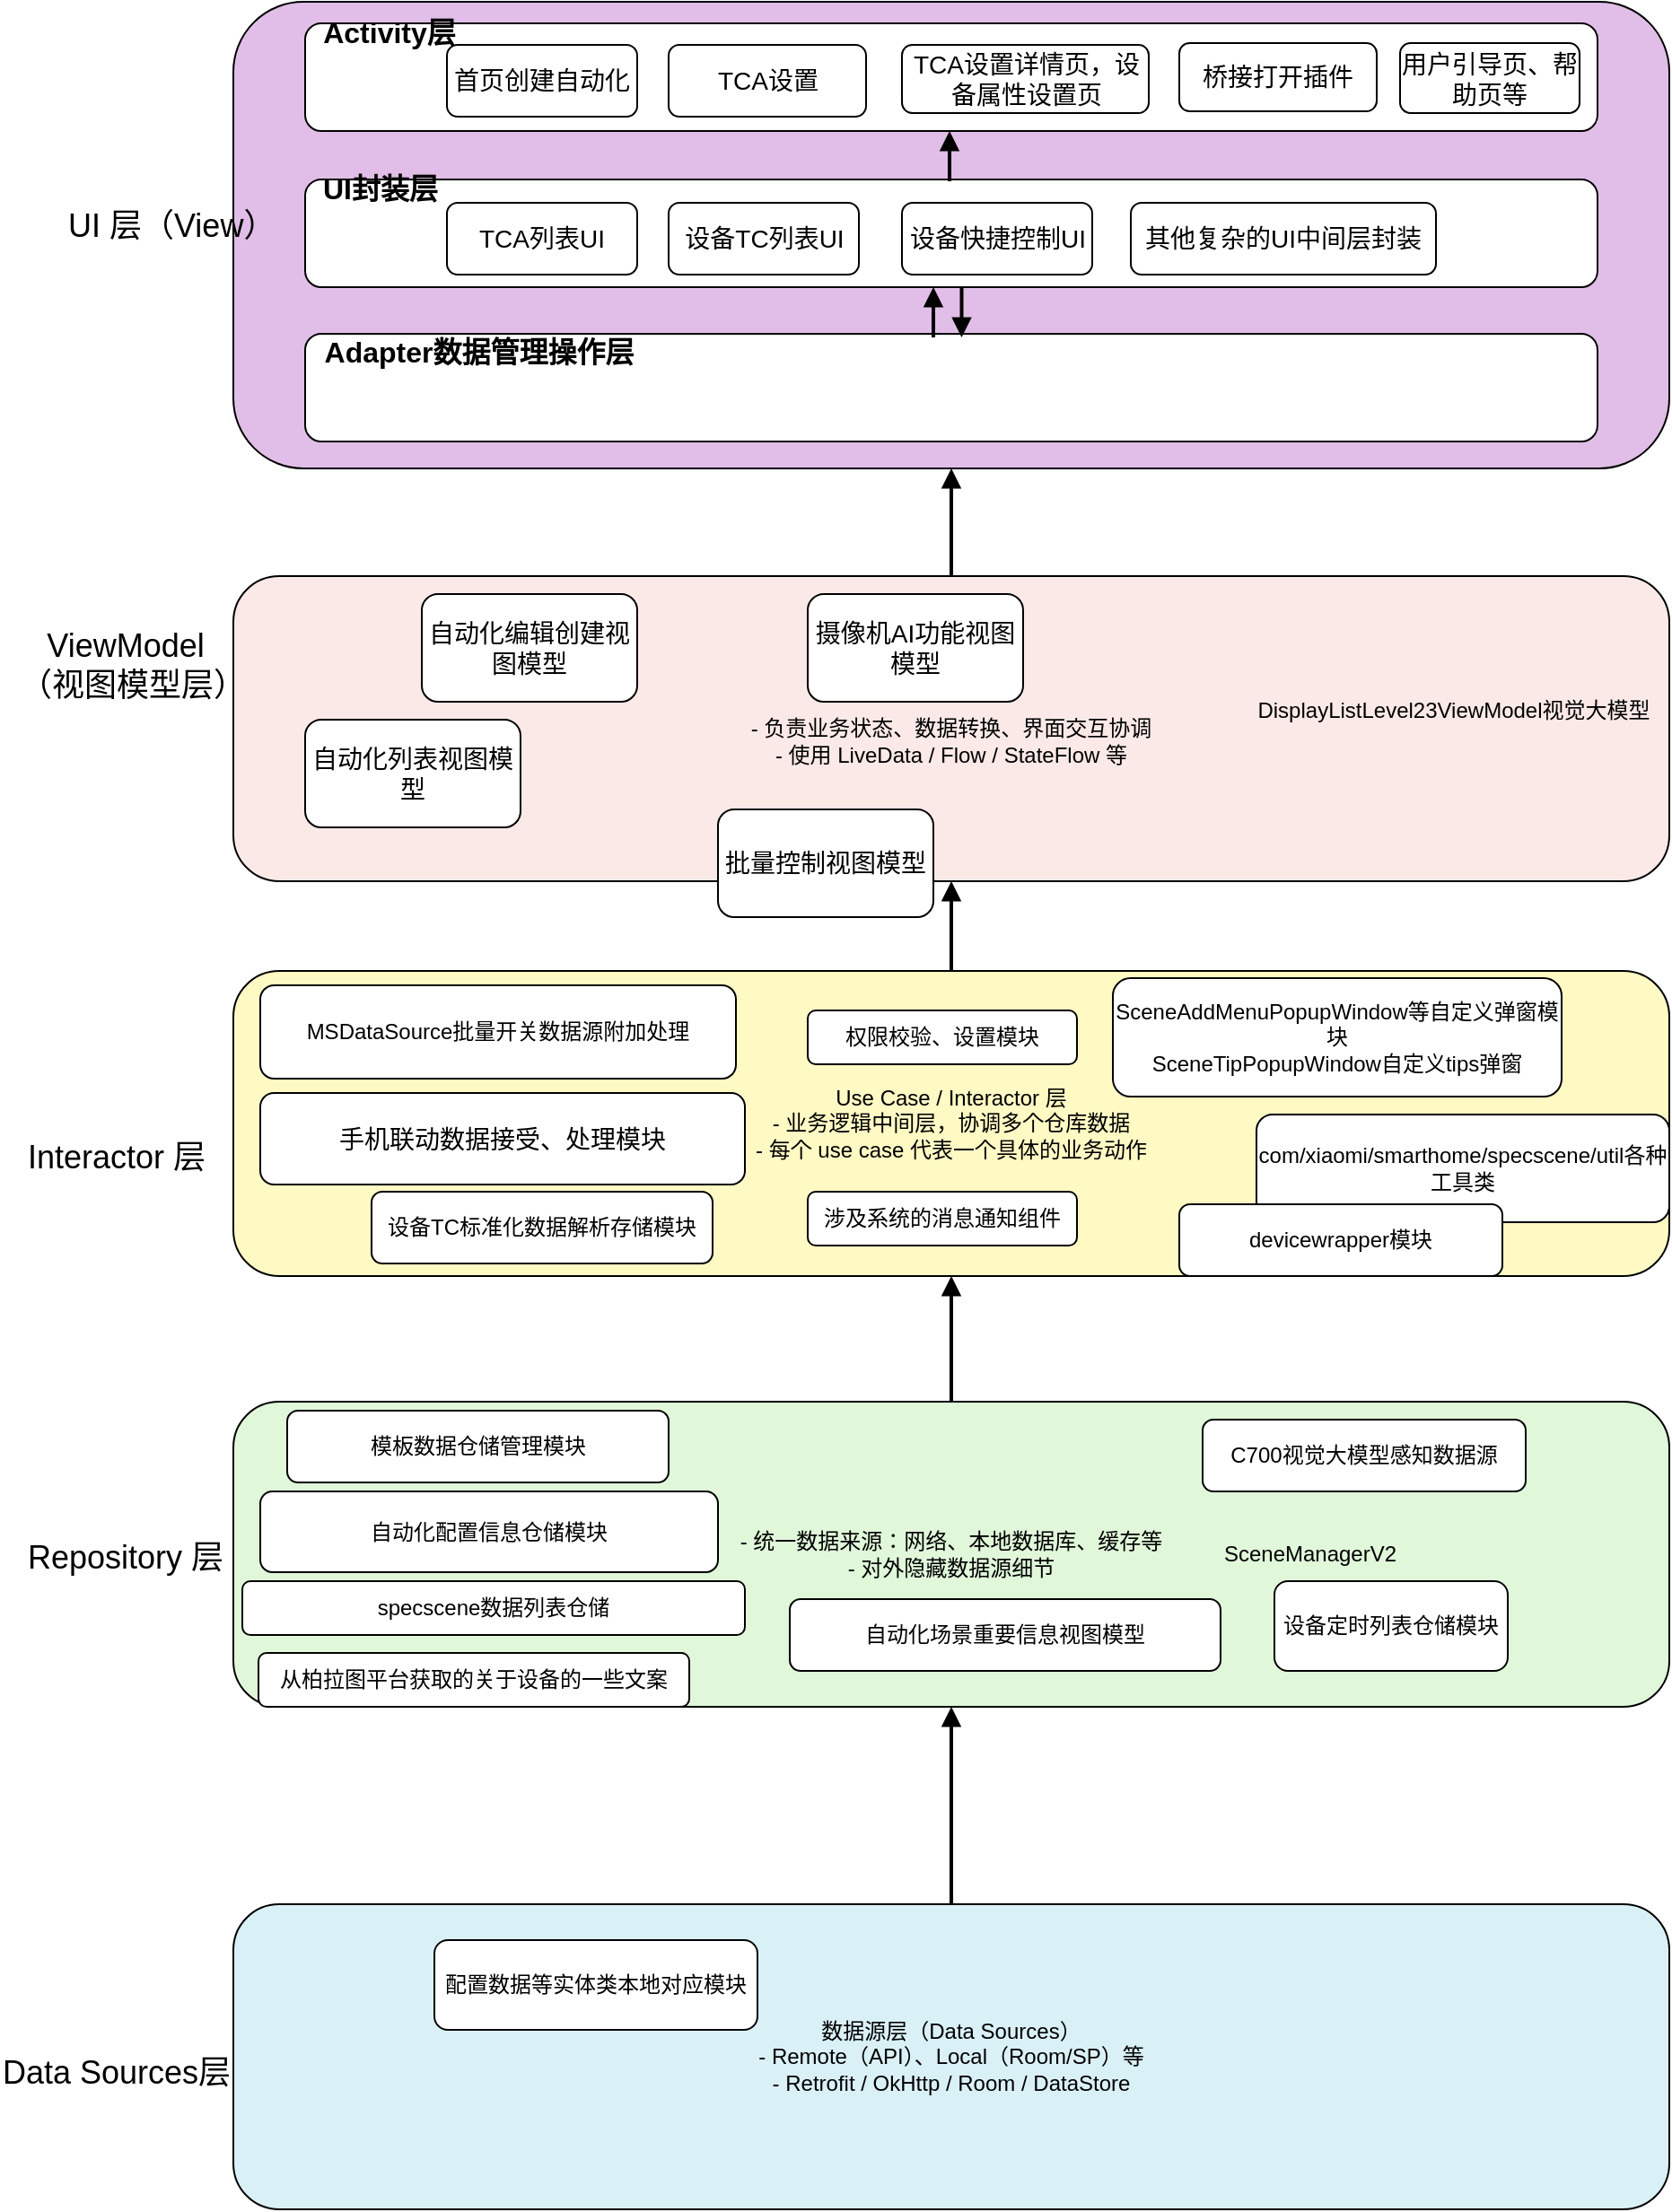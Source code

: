 <mxfile version="28.0.7">
  <diagram name="米家App客户端架构图" id="qhzowJNQwA2y3HI1EWHP">
    <mxGraphModel dx="972" dy="1901" grid="1" gridSize="10" guides="1" tooltips="1" connect="1" arrows="1" fold="1" page="1" pageScale="1" pageWidth="827" pageHeight="1169" math="0" shadow="0">
      <root>
        <mxCell id="0" />
        <mxCell id="1" parent="0" />
        <mxCell id="SkOOyBR_OrGC0wOGbPdk-1" value="数据源层（Data Sources）&#xa;- Remote（API）、Local（Room/SP）等&#xa;- Retrofit / OkHttp / Room / DataStore" style="shape=rectangle;whiteSpace=wrap;rounded=1;fillColor=#DAF0F7;strokeColor=#000000;" parent="1" vertex="1">
          <mxGeometry x="160" y="950" width="800" height="170" as="geometry" />
        </mxCell>
        <mxCell id="SkOOyBR_OrGC0wOGbPdk-2" value="&#xa;- 统一数据来源：网络、本地数据库、缓存等&#xa;- 对外隐藏数据源细节&#xa;" style="shape=rectangle;whiteSpace=wrap;rounded=1;fillColor=#E0F7DA;strokeColor=#000000;" parent="1" vertex="1">
          <mxGeometry x="160" y="670" width="800" height="170" as="geometry" />
        </mxCell>
        <mxCell id="SkOOyBR_OrGC0wOGbPdk-3" value="Use Case / Interactor 层&#xa;- 业务逻辑中间层，协调多个仓库数据&#xa;- 每个 use case 代表一个具体的业务动作" style="shape=rectangle;whiteSpace=wrap;rounded=1;fillColor=#FFF9C4;strokeColor=#000000;" parent="1" vertex="1">
          <mxGeometry x="160" y="430" width="800" height="170" as="geometry" />
        </mxCell>
        <mxCell id="SkOOyBR_OrGC0wOGbPdk-4" value="&#xa;- 负责业务状态、数据转换、界面交互协调&#xa;- 使用 LiveData / Flow / StateFlow 等" style="shape=rectangle;whiteSpace=wrap;rounded=1;fillColor=#FBE9E7;strokeColor=#000000;" parent="1" vertex="1">
          <mxGeometry x="160" y="210" width="800" height="170" as="geometry" />
        </mxCell>
        <mxCell id="SkOOyBR_OrGC0wOGbPdk-5" value="" style="shape=rectangle;whiteSpace=wrap;rounded=1;fillColor=#E1BEE7;strokeColor=#000000;" parent="1" vertex="1">
          <mxGeometry x="160" y="-110" width="800" height="260" as="geometry" />
        </mxCell>
        <mxCell id="SkOOyBR_OrGC0wOGbPdk-6" style="endArrow=block;strokeWidth=2;" parent="1" source="SkOOyBR_OrGC0wOGbPdk-1" target="SkOOyBR_OrGC0wOGbPdk-2" edge="1">
          <mxGeometry relative="1" as="geometry" />
        </mxCell>
        <mxCell id="SkOOyBR_OrGC0wOGbPdk-7" style="endArrow=block;strokeWidth=2;" parent="1" source="SkOOyBR_OrGC0wOGbPdk-2" target="SkOOyBR_OrGC0wOGbPdk-3" edge="1">
          <mxGeometry relative="1" as="geometry" />
        </mxCell>
        <mxCell id="SkOOyBR_OrGC0wOGbPdk-8" style="endArrow=block;strokeWidth=2;entryX=0.5;entryY=1;entryDx=0;entryDy=0;" parent="1" source="SkOOyBR_OrGC0wOGbPdk-3" target="SkOOyBR_OrGC0wOGbPdk-4" edge="1">
          <mxGeometry relative="1" as="geometry">
            <mxPoint x="560.0" y="524" as="targetPoint" />
          </mxGeometry>
        </mxCell>
        <mxCell id="SkOOyBR_OrGC0wOGbPdk-9" style="endArrow=block;strokeWidth=2;" parent="1" source="SkOOyBR_OrGC0wOGbPdk-4" target="SkOOyBR_OrGC0wOGbPdk-5" edge="1">
          <mxGeometry relative="1" as="geometry" />
        </mxCell>
        <mxCell id="SkOOyBR_OrGC0wOGbPdk-10" value="&lt;font style=&quot;font-size: 18px;&quot;&gt;Data Sources层&lt;/font&gt;" style="text;html=1;align=center;verticalAlign=middle;whiteSpace=wrap;rounded=0;" parent="1" vertex="1">
          <mxGeometry x="30" y="1029" width="130" height="30" as="geometry" />
        </mxCell>
        <mxCell id="SkOOyBR_OrGC0wOGbPdk-11" value="&lt;font style=&quot;font-size: 18px;&quot;&gt;Repository 层&lt;/font&gt;" style="text;html=1;align=center;verticalAlign=middle;whiteSpace=wrap;rounded=0;" parent="1" vertex="1">
          <mxGeometry x="40" y="742" width="120" height="30" as="geometry" />
        </mxCell>
        <mxCell id="SkOOyBR_OrGC0wOGbPdk-19" value="SceneManagerV2" style="text;html=1;align=center;verticalAlign=middle;whiteSpace=wrap;rounded=0;" parent="1" vertex="1">
          <mxGeometry x="730" y="740" width="60" height="30" as="geometry" />
        </mxCell>
        <mxCell id="SkOOyBR_OrGC0wOGbPdk-21" value="&lt;font style=&quot;font-size: 18px;&quot;&gt;Interactor 层&lt;/font&gt;" style="text;html=1;align=center;verticalAlign=middle;whiteSpace=wrap;rounded=0;" parent="1" vertex="1">
          <mxGeometry x="40" y="519" width="110" height="30" as="geometry" />
        </mxCell>
        <mxCell id="SkOOyBR_OrGC0wOGbPdk-23" value="&lt;font style=&quot;font-size: 18px;&quot;&gt;ViewModel（视图模型层）&lt;/font&gt;" style="text;html=1;align=center;verticalAlign=middle;whiteSpace=wrap;rounded=0;" parent="1" vertex="1">
          <mxGeometry x="40" y="245" width="120" height="30" as="geometry" />
        </mxCell>
        <mxCell id="SkOOyBR_OrGC0wOGbPdk-32" value="&lt;font style=&quot;font-size: 18px;&quot;&gt;UI 层（View）&lt;/font&gt;" style="text;html=1;align=center;verticalAlign=middle;whiteSpace=wrap;rounded=0;" parent="1" vertex="1">
          <mxGeometry x="67.25" width="115" height="30" as="geometry" />
        </mxCell>
        <mxCell id="SkOOyBR_OrGC0wOGbPdk-37" value="DisplayListLevel23ViewModel视觉大模型" style="text;html=1;align=center;verticalAlign=middle;whiteSpace=wrap;rounded=0;" parent="1" vertex="1">
          <mxGeometry x="720" y="270" width="240" height="30" as="geometry" />
        </mxCell>
        <mxCell id="fMZOLJ-7lnfKRuvi4cig-6" value="&lt;font style=&quot;font-size: 14px;&quot;&gt;手机联动数据接受、处理模块&lt;/font&gt;" style="rounded=1;whiteSpace=wrap;html=1;" parent="1" vertex="1">
          <mxGeometry x="175" y="498" width="270" height="51" as="geometry" />
        </mxCell>
        <mxCell id="fMZOLJ-7lnfKRuvi4cig-7" value="MSDataSource批量开关数据源附加处理" style="rounded=1;whiteSpace=wrap;html=1;" parent="1" vertex="1">
          <mxGeometry x="175" y="438" width="265" height="52" as="geometry" />
        </mxCell>
        <mxCell id="fMZOLJ-7lnfKRuvi4cig-8" value="SceneAddMenuPopupWindow等自定义弹窗模块&lt;br&gt;SceneTipPopupWindow自定义tips弹窗" style="rounded=1;whiteSpace=wrap;html=1;" parent="1" vertex="1">
          <mxGeometry x="650" y="434" width="250" height="66" as="geometry" />
        </mxCell>
        <mxCell id="fMZOLJ-7lnfKRuvi4cig-9" value="com/xiaomi/smarthome/specscene/util各种工具类" style="rounded=1;whiteSpace=wrap;html=1;" parent="1" vertex="1">
          <mxGeometry x="730" y="510" width="230" height="60" as="geometry" />
        </mxCell>
        <mxCell id="RSx5rajIObuwsSFLTWjq-2" value="&lt;span style=&quot;white-space: pre;&quot;&gt;specscene数据列表仓储&lt;/span&gt;" style="rounded=1;whiteSpace=wrap;html=1;" parent="1" vertex="1">
          <mxGeometry x="165" y="770" width="280" height="30" as="geometry" />
        </mxCell>
        <mxCell id="RSx5rajIObuwsSFLTWjq-3" value="&lt;div style=&quot;white-space: pre;&quot;&gt;模板数据仓储管理模块&lt;/div&gt;" style="rounded=1;whiteSpace=wrap;html=1;" parent="1" vertex="1">
          <mxGeometry x="190" y="675" width="212.5" height="40" as="geometry" />
        </mxCell>
        <mxCell id="RSx5rajIObuwsSFLTWjq-4" value="&lt;span style=&quot;white-space: pre;&quot; class=&quot;text-only text-with-abbreviation text-with-abbreviation-bottomline windows-bottomline&quot;&gt;设备TC标准化&lt;/span&gt;&lt;span style=&quot;white-space: pre;&quot; class=&quot;text-only&quot;&gt;数据解析存储模块&lt;/span&gt;" style="rounded=1;whiteSpace=wrap;html=1;" parent="1" vertex="1">
          <mxGeometry x="237" y="553" width="190" height="40" as="geometry" />
        </mxCell>
        <mxCell id="aQULPjQDu08E6a-2-mzT-1" value="&lt;span style=&quot;white-space: pre;&quot;&gt;自动化配置信息仓储模块&lt;/span&gt;" style="rounded=1;whiteSpace=wrap;html=1;" parent="1" vertex="1">
          <mxGeometry x="175" y="720" width="255" height="45" as="geometry" />
        </mxCell>
        <mxCell id="aQULPjQDu08E6a-2-mzT-2" value="&lt;font style=&quot;font-size: 14px;&quot;&gt;自动化编辑创建视图模型&lt;/font&gt;" style="rounded=1;whiteSpace=wrap;html=1;" parent="1" vertex="1">
          <mxGeometry x="265" y="220" width="120" height="60" as="geometry" />
        </mxCell>
        <mxCell id="aQULPjQDu08E6a-2-mzT-3" value="&lt;font style=&quot;font-size: 14px;&quot;&gt;自动化列表视图模型&lt;/font&gt;" style="rounded=1;whiteSpace=wrap;html=1;" parent="1" vertex="1">
          <mxGeometry x="200" y="290" width="120" height="60" as="geometry" />
        </mxCell>
        <mxCell id="aQULPjQDu08E6a-2-mzT-4" value="&lt;div class=&quot;message-container&quot;&gt;&lt;div data-badge-count=&quot;294&quot; data-position=&quot;296&quot; class=&quot;js-message-item message-item message-self message-is-p2p text-message&quot; id=&quot;7535846296423301228&quot;&gt;&lt;div style=&quot;display: contents;&quot; data-im-copy-permission-invalid-toast=&quot;保密模式已开启，禁止复制、转发消息&quot; data-im-copy-permission-invalid=&quot;false&quot;&gt;&lt;div class=&quot;message-right&quot;&gt;&lt;div class=&quot;message-section&quot;&gt;&lt;div id=&quot;animation-anchor-7535846296423301228&quot; data-element=&quot;message-section-left&quot; class=&quot;MessageContextMenuTrigger MessageContextMenuTrigger--scene-chatSelfMessage message-section-left message-section-newFileCard&quot;&gt;&lt;div data-im-copy-permission-invalid-toast=&quot;&quot; data-im-copy-permission-invalid=&quot;false&quot; class=&quot;undefined MessageActionPermissionWrapper&quot;&gt;&lt;div class=&quot;message-content-container&quot;&gt;&lt;div class=&quot;catch-resize-observer-dom message-content&quot;&gt;&lt;div data-im-copy-permission-invalid-toast=&quot;&quot; data-im-copy-permission-invalid=&quot;false&quot; class=&quot;message-text MessageActionPermissionWrapper&quot; role=&quot;text-message&quot;&gt;&lt;div class=&quot;limit-height-container&quot;&gt;&lt;div class=&quot;wrapper&quot;&gt;&lt;div class=&quot;&quot;&gt;&lt;pre&gt;&lt;div class=&quot;richTextContainer&quot;&gt;&lt;span style=&quot;font-family: Helvetica; white-space: normal;&quot;&gt;自动化场景重要信息视图模型&lt;/span&gt;&lt;br&gt;&lt;/div&gt;&lt;/pre&gt;&lt;/div&gt;&lt;/div&gt;&lt;/div&gt;&lt;/div&gt;&lt;/div&gt;&lt;/div&gt;&lt;/div&gt;&lt;/div&gt;&lt;div class=&quot;message-section-right&quot;&gt;&lt;div class=&quot;message-flag&quot; data-lock-ui=&quot;true&quot;&gt;&lt;/div&gt;&lt;div data-lock-ui=&quot;true&quot;&gt;&lt;/div&gt;&lt;div&gt;&lt;div data-lock-ui=&quot;true&quot; class=&quot;toolbar-panel&quot;&gt;&lt;div class=&quot;toolbar-item praise&quot;&gt;&lt;span class=&quot;universe-icon&quot;&gt;&lt;/span&gt;&lt;/div&gt;&lt;div class=&quot;toolbar-item reply&quot;&gt;&lt;span class=&quot;universe-icon toolbar-item-icon&quot;&gt;&lt;/span&gt;&lt;/div&gt;&lt;div class=&quot;toolbar-item&quot;&gt;&lt;span class=&quot;universe-icon toolbar-item-icon&quot;&gt;&lt;/span&gt;&lt;/div&gt;&lt;div class=&quot;toolbar-item reply&quot;&gt;&lt;span class=&quot;universe-icon toolbar-item-icon&quot;&gt;&lt;/span&gt;&lt;/div&gt;&lt;div class=&quot;toolbar-item more&quot;&gt;&lt;span class=&quot;universe-icon toolbar-item-icon&quot;&gt;&lt;/span&gt;&lt;/div&gt;&lt;/div&gt;&lt;/div&gt;&lt;/div&gt;&lt;/div&gt;&lt;div class=&quot;message-meta message-meta__rit&quot;&gt;&lt;div class=&quot;message-meta-nowrap&quot;&gt;&lt;/div&gt;&lt;div class=&quot;message-meta-wrap&quot;&gt;&lt;/div&gt;&lt;div class=&quot;message-meta-wrap&quot;&gt;&lt;/div&gt;&lt;div class=&quot;message-meta-nowrap&quot;&gt;&lt;/div&gt;&lt;div class=&quot;message-meta-nowrap multi-select-show&quot;&gt;&lt;/div&gt;&lt;div class=&quot;message-meta-wrap&quot;&gt;&lt;/div&gt;&lt;/div&gt;&lt;/div&gt;&lt;/div&gt;&lt;/div&gt;&lt;/div&gt;&lt;div class=&quot;message-bottomDetector&quot;&gt;&lt;/div&gt;" style="rounded=1;whiteSpace=wrap;html=1;" parent="1" vertex="1">
          <mxGeometry x="470" y="780" width="240" height="40" as="geometry" />
        </mxCell>
        <mxCell id="aQULPjQDu08E6a-2-mzT-5" value="设备定时列表仓储模块" style="rounded=1;whiteSpace=wrap;html=1;" parent="1" vertex="1">
          <mxGeometry x="740" y="770" width="130" height="50" as="geometry" />
        </mxCell>
        <mxCell id="aQULPjQDu08E6a-2-mzT-6" value="C700视觉大模型感知数据源" style="rounded=1;whiteSpace=wrap;html=1;" parent="1" vertex="1">
          <mxGeometry x="700" y="680" width="180" height="40" as="geometry" />
        </mxCell>
        <mxCell id="aQULPjQDu08E6a-2-mzT-7" value="&lt;div style=&quot;white-space: pre;&quot;&gt;涉及系统的消息通知组件&lt;/div&gt;" style="rounded=1;whiteSpace=wrap;html=1;" parent="1" vertex="1">
          <mxGeometry x="480" y="553" width="150" height="30" as="geometry" />
        </mxCell>
        <mxCell id="aQULPjQDu08E6a-2-mzT-8" value="&lt;div style=&quot;white-space: pre;&quot;&gt;权限校验、设置模块&lt;/div&gt;" style="rounded=1;whiteSpace=wrap;html=1;" parent="1" vertex="1">
          <mxGeometry x="480" y="452" width="150" height="30" as="geometry" />
        </mxCell>
        <mxCell id="aQULPjQDu08E6a-2-mzT-10" value="配置数据等实体类本地对应模块" style="rounded=1;whiteSpace=wrap;html=1;" parent="1" vertex="1">
          <mxGeometry x="272" y="970" width="180" height="50" as="geometry" />
        </mxCell>
        <mxCell id="aQULPjQDu08E6a-2-mzT-11" value="devicewrapper模块" style="rounded=1;whiteSpace=wrap;html=1;" parent="1" vertex="1">
          <mxGeometry x="687" y="560" width="180" height="40" as="geometry" />
        </mxCell>
        <mxCell id="aQULPjQDu08E6a-2-mzT-13" value="&lt;div style=&quot;white-space: pre;&quot;&gt;从柏拉图平台获取的关于设备的一些文案&lt;/div&gt;" style="rounded=1;whiteSpace=wrap;html=1;" parent="1" vertex="1">
          <mxGeometry x="174" y="810" width="240" height="30" as="geometry" />
        </mxCell>
        <mxCell id="hxrM_ZIOwH_heJDh1txf-1" value="" style="rounded=1;whiteSpace=wrap;html=1;" parent="1" vertex="1">
          <mxGeometry x="200" y="-98" width="720" height="60" as="geometry" />
        </mxCell>
        <mxCell id="hxrM_ZIOwH_heJDh1txf-2" value="&lt;font style=&quot;font-size: 16px;&quot;&gt;&lt;b&gt;Activity层&lt;/b&gt;&lt;/font&gt;" style="text;html=1;align=center;verticalAlign=middle;whiteSpace=wrap;rounded=0;" parent="1" vertex="1">
          <mxGeometry x="182.25" y="-108" width="130" height="30" as="geometry" />
        </mxCell>
        <mxCell id="-nMaKqqqUXfz14bnNVan-1" value="&lt;font style=&quot;font-size: 14px;&quot;&gt;首页创建自动化&lt;/font&gt;" style="rounded=1;whiteSpace=wrap;html=1;" parent="1" vertex="1">
          <mxGeometry x="279" y="-86" width="106" height="40" as="geometry" />
        </mxCell>
        <mxCell id="-nMaKqqqUXfz14bnNVan-2" value="&lt;font style=&quot;font-size: 14px;&quot;&gt;TCA设置&lt;/font&gt;" style="rounded=1;whiteSpace=wrap;html=1;" parent="1" vertex="1">
          <mxGeometry x="402.5" y="-86" width="110" height="40" as="geometry" />
        </mxCell>
        <mxCell id="-nMaKqqqUXfz14bnNVan-3" value="&lt;font style=&quot;font-size: 14px;&quot;&gt;桥接打开插件&lt;/font&gt;" style="rounded=1;whiteSpace=wrap;html=1;" parent="1" vertex="1">
          <mxGeometry x="687" y="-87" width="110" height="38" as="geometry" />
        </mxCell>
        <mxCell id="-nMaKqqqUXfz14bnNVan-4" value="&lt;font style=&quot;font-size: 14px;&quot;&gt;TCA设置详情页，设备属性设置页&lt;/font&gt;" style="rounded=1;whiteSpace=wrap;html=1;" parent="1" vertex="1">
          <mxGeometry x="532.5" y="-86" width="137.5" height="38" as="geometry" />
        </mxCell>
        <mxCell id="-nMaKqqqUXfz14bnNVan-5" value="&lt;font style=&quot;font-size: 14px;&quot;&gt;用户引导页、帮助页等&lt;/font&gt;" style="rounded=1;whiteSpace=wrap;html=1;" parent="1" vertex="1">
          <mxGeometry x="810" y="-87" width="100" height="39" as="geometry" />
        </mxCell>
        <mxCell id="-nMaKqqqUXfz14bnNVan-6" value="" style="rounded=1;whiteSpace=wrap;html=1;" parent="1" vertex="1">
          <mxGeometry x="200" y="-11" width="720" height="60" as="geometry" />
        </mxCell>
        <mxCell id="-nMaKqqqUXfz14bnNVan-7" value="&lt;font style=&quot;font-size: 16px;&quot;&gt;&lt;b&gt;UI封装层&lt;/b&gt;&lt;/font&gt;" style="text;html=1;align=center;verticalAlign=middle;whiteSpace=wrap;rounded=0;" parent="1" vertex="1">
          <mxGeometry x="177.25" y="-21" width="130" height="30" as="geometry" />
        </mxCell>
        <mxCell id="-nMaKqqqUXfz14bnNVan-8" value="&lt;font style=&quot;font-size: 14px;&quot;&gt;TCA列表UI&lt;/font&gt;" style="rounded=1;whiteSpace=wrap;html=1;" parent="1" vertex="1">
          <mxGeometry x="279" y="2" width="106" height="40" as="geometry" />
        </mxCell>
        <mxCell id="SYxk4l4ObEIak8KzrV4h-1" value="&lt;font style=&quot;font-size: 14px;&quot;&gt;设备TC列表UI&lt;/font&gt;" style="rounded=1;whiteSpace=wrap;html=1;" parent="1" vertex="1">
          <mxGeometry x="402.5" y="2" width="106" height="40" as="geometry" />
        </mxCell>
        <mxCell id="SYxk4l4ObEIak8KzrV4h-2" value="&lt;font style=&quot;font-size: 14px;&quot;&gt;设备快捷控制UI&lt;/font&gt;" style="rounded=1;whiteSpace=wrap;html=1;" parent="1" vertex="1">
          <mxGeometry x="532.5" y="2" width="106" height="40" as="geometry" />
        </mxCell>
        <mxCell id="SYxk4l4ObEIak8KzrV4h-3" value="&lt;font style=&quot;font-size: 14px;&quot;&gt;其他复杂的UI中间层封装&lt;/font&gt;" style="rounded=1;whiteSpace=wrap;html=1;" parent="1" vertex="1">
          <mxGeometry x="660" y="2" width="170" height="40" as="geometry" />
        </mxCell>
        <mxCell id="TgKBaaVrx3N6xKRGPkNs-1" value="" style="rounded=1;whiteSpace=wrap;html=1;" parent="1" vertex="1">
          <mxGeometry x="200" y="75" width="720" height="60" as="geometry" />
        </mxCell>
        <mxCell id="TgKBaaVrx3N6xKRGPkNs-2" value="&lt;font style=&quot;font-size: 16px;&quot;&gt;&lt;b&gt;Adapter数据管理操作层&lt;/b&gt;&lt;/font&gt;" style="text;html=1;align=center;verticalAlign=middle;whiteSpace=wrap;rounded=0;" parent="1" vertex="1">
          <mxGeometry x="202" y="70" width="190" height="30" as="geometry" />
        </mxCell>
        <mxCell id="TgKBaaVrx3N6xKRGPkNs-3" style="endArrow=block;strokeWidth=2;" parent="1" edge="1">
          <mxGeometry relative="1" as="geometry">
            <mxPoint x="559" y="-10" as="sourcePoint" />
            <mxPoint x="559" y="-38" as="targetPoint" />
          </mxGeometry>
        </mxCell>
        <mxCell id="TgKBaaVrx3N6xKRGPkNs-4" style="endArrow=block;strokeWidth=2;" parent="1" edge="1">
          <mxGeometry relative="1" as="geometry">
            <mxPoint x="550" y="77" as="sourcePoint" />
            <mxPoint x="550" y="49" as="targetPoint" />
          </mxGeometry>
        </mxCell>
        <mxCell id="TgKBaaVrx3N6xKRGPkNs-5" style="endArrow=block;strokeWidth=2;" parent="1" edge="1">
          <mxGeometry relative="1" as="geometry">
            <mxPoint x="565.75" y="49" as="sourcePoint" />
            <mxPoint x="565.75" y="77" as="targetPoint" />
          </mxGeometry>
        </mxCell>
        <mxCell id="8v2z8wAU9Ri_y-NKLIh5-1" value="&lt;span style=&quot;font-size: 14px;&quot;&gt;批量控制视图模型&lt;/span&gt;" style="rounded=1;whiteSpace=wrap;html=1;" vertex="1" parent="1">
          <mxGeometry x="430" y="340" width="120" height="60" as="geometry" />
        </mxCell>
        <mxCell id="8v2z8wAU9Ri_y-NKLIh5-2" value="&lt;font style=&quot;font-size: 14px;&quot;&gt;摄像机AI功能视图模型&lt;/font&gt;" style="rounded=1;whiteSpace=wrap;html=1;" vertex="1" parent="1">
          <mxGeometry x="480" y="220" width="120" height="60" as="geometry" />
        </mxCell>
      </root>
    </mxGraphModel>
  </diagram>
</mxfile>
